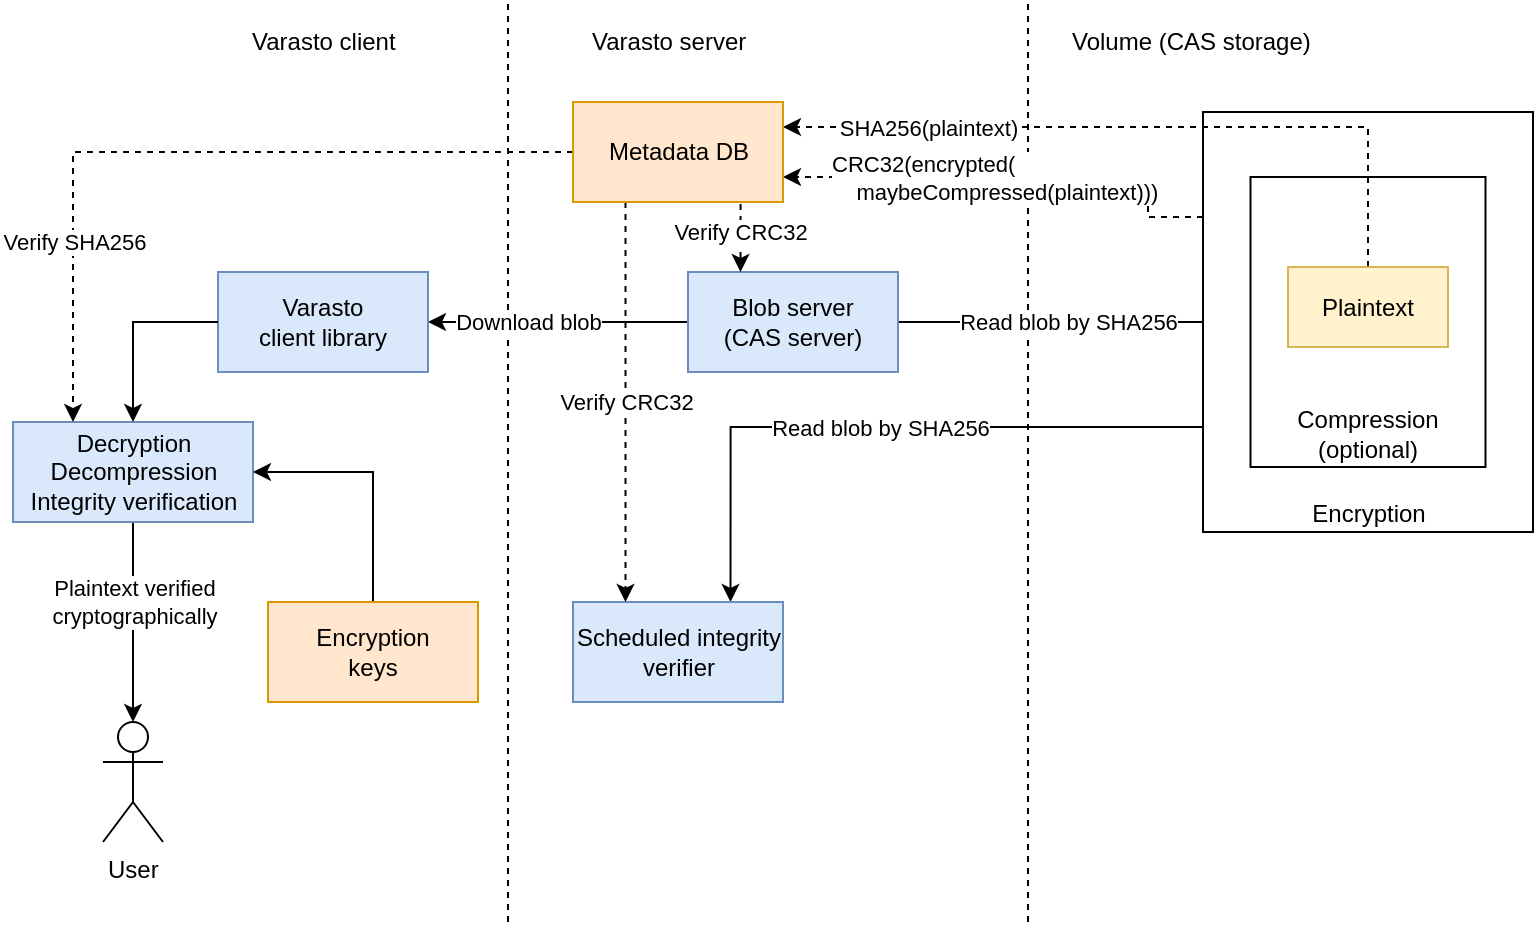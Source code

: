 <mxfile version="12.9.13" type="device"><diagram id="0lWjg1HDWauISob_E2as" name="Page-1"><mxGraphModel dx="817" dy="717" grid="1" gridSize="10" guides="1" tooltips="1" connect="1" arrows="1" fold="1" page="1" pageScale="1" pageWidth="1169" pageHeight="827" math="0" shadow="0"><root><mxCell id="0"/><mxCell id="1" parent="0"/><mxCell id="1wxzHy4d2nITVitbliTs-13" value="" style="endArrow=none;dashed=1;html=1;" edge="1" parent="1"><mxGeometry width="50" height="50" relative="1" as="geometry"><mxPoint x="520" y="480" as="sourcePoint"/><mxPoint x="520" y="20" as="targetPoint"/></mxGeometry></mxCell><mxCell id="1wxzHy4d2nITVitbliTs-10" value="Read blob by SHA256" style="edgeStyle=orthogonalEdgeStyle;rounded=0;orthogonalLoop=1;jettySize=auto;html=1;exitX=0;exitY=0.5;exitDx=0;exitDy=0;labelBackgroundColor=#ffffff;" edge="1" parent="1" source="1wxzHy4d2nITVitbliTs-2"><mxGeometry x="-0.349" relative="1" as="geometry"><mxPoint x="400" y="180" as="targetPoint"/><mxPoint x="585" y="180" as="sourcePoint"/><mxPoint as="offset"/></mxGeometry></mxCell><mxCell id="1wxzHy4d2nITVitbliTs-12" value="Read blob by SHA256" style="edgeStyle=orthogonalEdgeStyle;rounded=0;orthogonalLoop=1;jettySize=auto;html=1;exitX=0;exitY=0.75;exitDx=0;exitDy=0;entryX=0.75;entryY=0;entryDx=0;entryDy=0;" edge="1" parent="1" source="1wxzHy4d2nITVitbliTs-2" target="1wxzHy4d2nITVitbliTs-11"><mxGeometry relative="1" as="geometry"><mxPoint x="585" y="247.5" as="sourcePoint"/></mxGeometry></mxCell><mxCell id="1wxzHy4d2nITVitbliTs-28" value="CRC32(encrypted(&lt;br&gt;&amp;nbsp; &amp;nbsp; maybeCompressed(plaintext)))" style="edgeStyle=orthogonalEdgeStyle;rounded=0;orthogonalLoop=1;jettySize=auto;html=1;exitX=0;exitY=0.25;exitDx=0;exitDy=0;entryX=1;entryY=0.75;entryDx=0;entryDy=0;dashed=1;align=left;" edge="1" parent="1" source="1wxzHy4d2nITVitbliTs-2" target="1wxzHy4d2nITVitbliTs-25"><mxGeometry x="0.804" relative="1" as="geometry"><Array as="points"><mxPoint x="580" y="128"/><mxPoint x="580" y="108"/></Array><mxPoint as="offset"/></mxGeometry></mxCell><mxCell id="1wxzHy4d2nITVitbliTs-2" value="Encryption" style="rounded=0;whiteSpace=wrap;html=1;verticalAlign=bottom;" vertex="1" parent="1"><mxGeometry x="607.5" y="75" width="165" height="210" as="geometry"/></mxCell><mxCell id="1wxzHy4d2nITVitbliTs-3" value="Compression&lt;br&gt;(optional)" style="rounded=0;whiteSpace=wrap;html=1;verticalAlign=bottom;" vertex="1" parent="1"><mxGeometry x="631.25" y="107.5" width="117.5" height="145" as="geometry"/></mxCell><mxCell id="1wxzHy4d2nITVitbliTs-6" value="Varasto server" style="text;html=1;strokeColor=none;fillColor=none;align=left;verticalAlign=middle;whiteSpace=wrap;rounded=0;" vertex="1" parent="1"><mxGeometry x="300" y="30" width="90" height="20" as="geometry"/></mxCell><mxCell id="1wxzHy4d2nITVitbliTs-7" value="" style="endArrow=none;dashed=1;html=1;" edge="1" parent="1"><mxGeometry width="50" height="50" relative="1" as="geometry"><mxPoint x="260" y="480" as="sourcePoint"/><mxPoint x="260" y="20" as="targetPoint"/></mxGeometry></mxCell><mxCell id="1wxzHy4d2nITVitbliTs-8" value="Varasto client" style="text;html=1;strokeColor=none;fillColor=none;align=left;verticalAlign=middle;whiteSpace=wrap;rounded=0;" vertex="1" parent="1"><mxGeometry x="130" y="30" width="90" height="20" as="geometry"/></mxCell><mxCell id="1wxzHy4d2nITVitbliTs-23" value="Download blob" style="edgeStyle=orthogonalEdgeStyle;rounded=0;orthogonalLoop=1;jettySize=auto;html=1;exitX=0;exitY=0.5;exitDx=0;exitDy=0;entryX=1;entryY=0.5;entryDx=0;entryDy=0;" edge="1" parent="1" source="1wxzHy4d2nITVitbliTs-9" target="1wxzHy4d2nITVitbliTs-16"><mxGeometry x="0.231" relative="1" as="geometry"><mxPoint as="offset"/></mxGeometry></mxCell><mxCell id="1wxzHy4d2nITVitbliTs-9" value="Blob server&lt;br&gt;(CAS server)" style="rounded=0;whiteSpace=wrap;html=1;fillColor=#dae8fc;strokeColor=#6c8ebf;" vertex="1" parent="1"><mxGeometry x="350" y="155" width="105" height="50" as="geometry"/></mxCell><mxCell id="1wxzHy4d2nITVitbliTs-11" value="Scheduled integrity verifier" style="rounded=0;whiteSpace=wrap;html=1;fillColor=#dae8fc;strokeColor=#6c8ebf;" vertex="1" parent="1"><mxGeometry x="292.5" y="320" width="105" height="50" as="geometry"/></mxCell><mxCell id="1wxzHy4d2nITVitbliTs-14" value="Volume (CAS storage)" style="text;html=1;strokeColor=none;fillColor=none;align=left;verticalAlign=middle;whiteSpace=wrap;rounded=0;" vertex="1" parent="1"><mxGeometry x="540" y="30" width="140" height="20" as="geometry"/></mxCell><mxCell id="1wxzHy4d2nITVitbliTs-18" value="Plaintext verified&lt;br&gt;cryptographically" style="edgeStyle=orthogonalEdgeStyle;rounded=0;orthogonalLoop=1;jettySize=auto;html=1;exitX=0.5;exitY=1;exitDx=0;exitDy=0;" edge="1" parent="1" source="1wxzHy4d2nITVitbliTs-19" target="1wxzHy4d2nITVitbliTs-17"><mxGeometry x="-0.2" relative="1" as="geometry"><mxPoint as="offset"/></mxGeometry></mxCell><mxCell id="1wxzHy4d2nITVitbliTs-16" value="Varasto&lt;br&gt;client library" style="rounded=0;whiteSpace=wrap;html=1;fillColor=#dae8fc;strokeColor=#6c8ebf;" vertex="1" parent="1"><mxGeometry x="115" y="155" width="105" height="50" as="geometry"/></mxCell><mxCell id="1wxzHy4d2nITVitbliTs-17" value="User" style="shape=umlActor;verticalLabelPosition=bottom;labelBackgroundColor=#ffffff;verticalAlign=top;html=1;outlineConnect=0;align=left;" vertex="1" parent="1"><mxGeometry x="57.5" y="380" width="30" height="60" as="geometry"/></mxCell><mxCell id="1wxzHy4d2nITVitbliTs-19" value="Decryption&lt;br&gt;Decompression&lt;br&gt;Integrity verification" style="rounded=0;whiteSpace=wrap;html=1;fillColor=#dae8fc;strokeColor=#6c8ebf;" vertex="1" parent="1"><mxGeometry x="12.5" y="230" width="120" height="50" as="geometry"/></mxCell><mxCell id="1wxzHy4d2nITVitbliTs-20" value="" style="edgeStyle=orthogonalEdgeStyle;rounded=0;orthogonalLoop=1;jettySize=auto;html=1;exitX=0;exitY=0.5;exitDx=0;exitDy=0;" edge="1" parent="1" source="1wxzHy4d2nITVitbliTs-16" target="1wxzHy4d2nITVitbliTs-19"><mxGeometry x="0.36" relative="1" as="geometry"><mxPoint x="115" y="180" as="sourcePoint"/><mxPoint x="75" y="360" as="targetPoint"/><mxPoint as="offset"/></mxGeometry></mxCell><mxCell id="1wxzHy4d2nITVitbliTs-22" style="edgeStyle=orthogonalEdgeStyle;rounded=0;orthogonalLoop=1;jettySize=auto;html=1;exitX=0.5;exitY=0;exitDx=0;exitDy=0;entryX=1;entryY=0.5;entryDx=0;entryDy=0;" edge="1" parent="1" source="1wxzHy4d2nITVitbliTs-21" target="1wxzHy4d2nITVitbliTs-19"><mxGeometry relative="1" as="geometry"/></mxCell><mxCell id="1wxzHy4d2nITVitbliTs-21" value="Encryption&lt;br&gt;keys" style="rounded=0;whiteSpace=wrap;html=1;fillColor=#ffe6cc;strokeColor=#d79b00;" vertex="1" parent="1"><mxGeometry x="140" y="320" width="105" height="50" as="geometry"/></mxCell><mxCell id="1wxzHy4d2nITVitbliTs-27" value="SHA256(plaintext)" style="edgeStyle=orthogonalEdgeStyle;rounded=0;orthogonalLoop=1;jettySize=auto;html=1;exitX=0.5;exitY=0;exitDx=0;exitDy=0;entryX=1;entryY=0.25;entryDx=0;entryDy=0;dashed=1;" edge="1" parent="1" source="1wxzHy4d2nITVitbliTs-24" target="1wxzHy4d2nITVitbliTs-25"><mxGeometry x="0.6" relative="1" as="geometry"><mxPoint as="offset"/></mxGeometry></mxCell><mxCell id="1wxzHy4d2nITVitbliTs-24" value="Plaintext" style="rounded=0;whiteSpace=wrap;html=1;fillColor=#fff2cc;strokeColor=#d6b656;" vertex="1" parent="1"><mxGeometry x="650" y="152.5" width="80" height="40" as="geometry"/></mxCell><mxCell id="1wxzHy4d2nITVitbliTs-29" value="Verify CRC32" style="edgeStyle=orthogonalEdgeStyle;rounded=0;orthogonalLoop=1;jettySize=auto;html=1;exitX=0.25;exitY=1;exitDx=0;exitDy=0;entryX=0.25;entryY=0;entryDx=0;entryDy=0;dashed=1;" edge="1" parent="1" source="1wxzHy4d2nITVitbliTs-25" target="1wxzHy4d2nITVitbliTs-11"><mxGeometry relative="1" as="geometry"/></mxCell><mxCell id="1wxzHy4d2nITVitbliTs-30" value="Verify CRC32" style="edgeStyle=orthogonalEdgeStyle;rounded=0;orthogonalLoop=1;jettySize=auto;html=1;exitX=0.75;exitY=1;exitDx=0;exitDy=0;entryX=0.25;entryY=0;entryDx=0;entryDy=0;dashed=1;" edge="1" parent="1" source="1wxzHy4d2nITVitbliTs-25" target="1wxzHy4d2nITVitbliTs-9"><mxGeometry relative="1" as="geometry"/></mxCell><mxCell id="1wxzHy4d2nITVitbliTs-31" value="Verify SHA256" style="edgeStyle=orthogonalEdgeStyle;rounded=0;orthogonalLoop=1;jettySize=auto;html=1;exitX=0;exitY=0.5;exitDx=0;exitDy=0;entryX=0.25;entryY=0;entryDx=0;entryDy=0;dashed=1;" edge="1" parent="1" source="1wxzHy4d2nITVitbliTs-25" target="1wxzHy4d2nITVitbliTs-19"><mxGeometry x="0.299" y="45" relative="1" as="geometry"><mxPoint x="-45" y="45" as="offset"/></mxGeometry></mxCell><mxCell id="1wxzHy4d2nITVitbliTs-25" value="Metadata DB" style="rounded=0;whiteSpace=wrap;html=1;fillColor=#ffe6cc;strokeColor=#d79b00;" vertex="1" parent="1"><mxGeometry x="292.5" y="70" width="105" height="50" as="geometry"/></mxCell></root></mxGraphModel></diagram></mxfile>